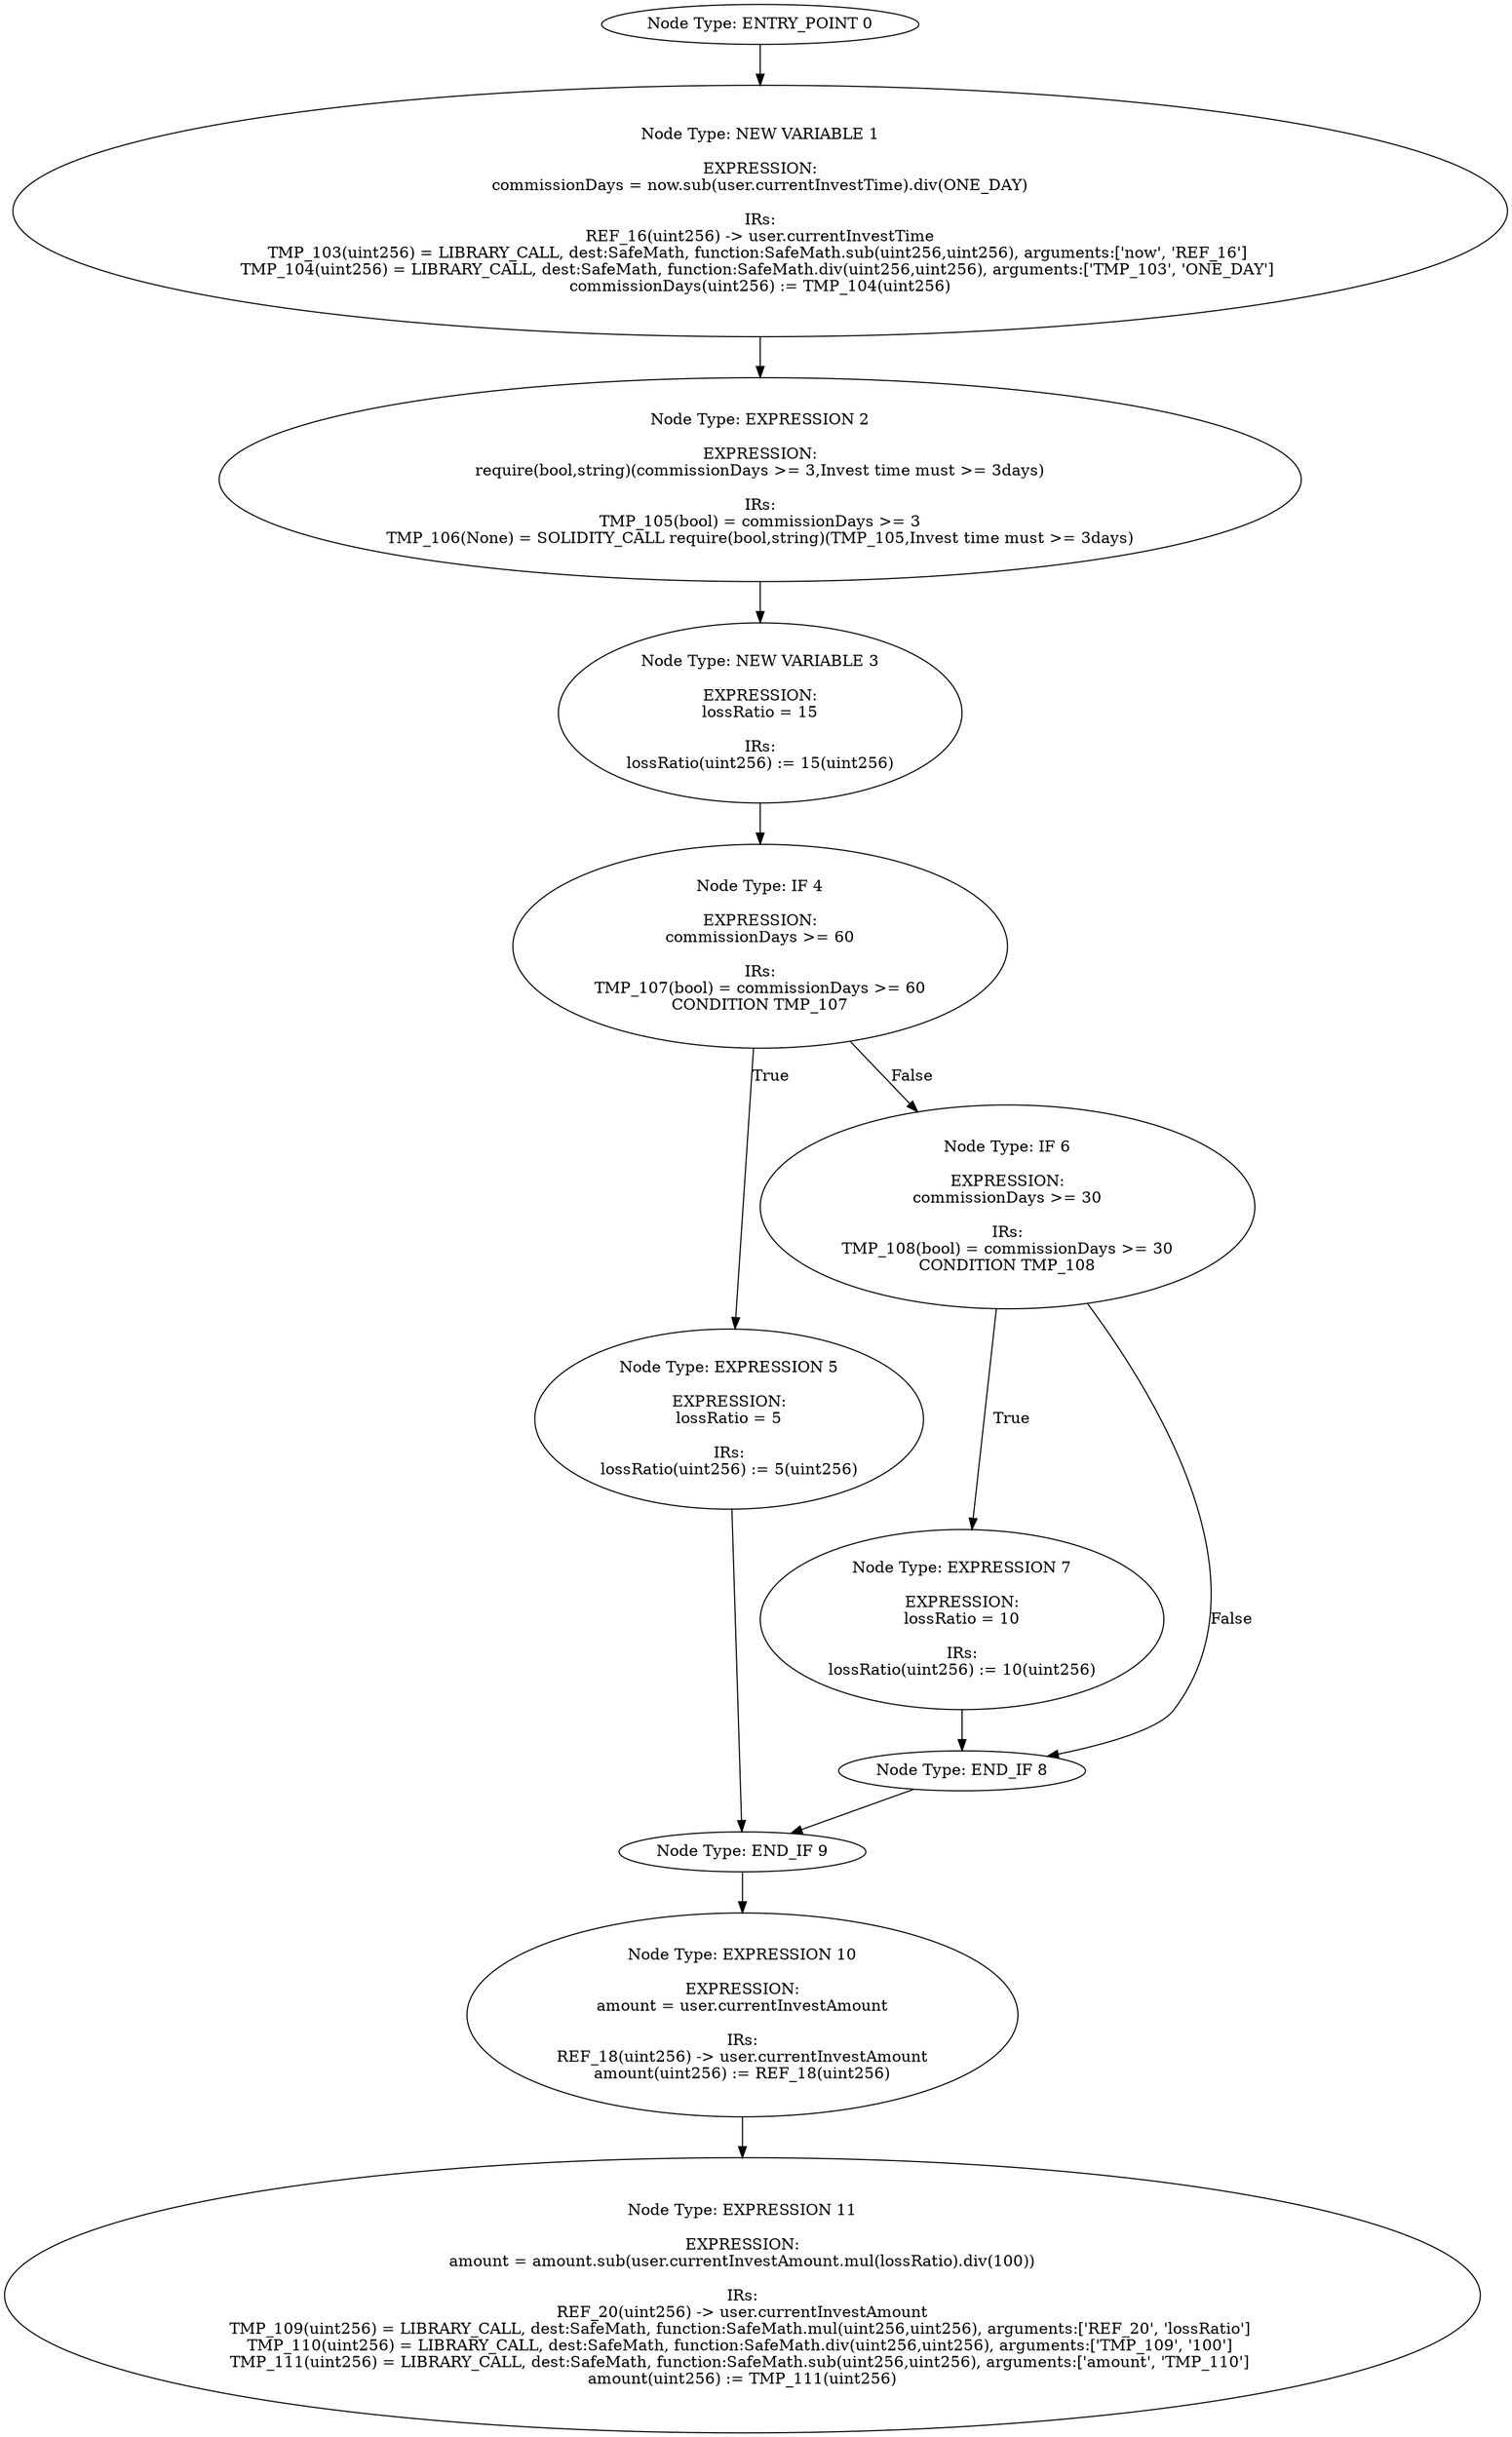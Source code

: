 digraph{
0[label="Node Type: ENTRY_POINT 0
"];
0->1;
1[label="Node Type: NEW VARIABLE 1

EXPRESSION:
commissionDays = now.sub(user.currentInvestTime).div(ONE_DAY)

IRs:
REF_16(uint256) -> user.currentInvestTime
TMP_103(uint256) = LIBRARY_CALL, dest:SafeMath, function:SafeMath.sub(uint256,uint256), arguments:['now', 'REF_16'] 
TMP_104(uint256) = LIBRARY_CALL, dest:SafeMath, function:SafeMath.div(uint256,uint256), arguments:['TMP_103', 'ONE_DAY'] 
commissionDays(uint256) := TMP_104(uint256)"];
1->2;
2[label="Node Type: EXPRESSION 2

EXPRESSION:
require(bool,string)(commissionDays >= 3,Invest time must >= 3days)

IRs:
TMP_105(bool) = commissionDays >= 3
TMP_106(None) = SOLIDITY_CALL require(bool,string)(TMP_105,Invest time must >= 3days)"];
2->3;
3[label="Node Type: NEW VARIABLE 3

EXPRESSION:
lossRatio = 15

IRs:
lossRatio(uint256) := 15(uint256)"];
3->4;
4[label="Node Type: IF 4

EXPRESSION:
commissionDays >= 60

IRs:
TMP_107(bool) = commissionDays >= 60
CONDITION TMP_107"];
4->5[label="True"];
4->6[label="False"];
5[label="Node Type: EXPRESSION 5

EXPRESSION:
lossRatio = 5

IRs:
lossRatio(uint256) := 5(uint256)"];
5->9;
6[label="Node Type: IF 6

EXPRESSION:
commissionDays >= 30

IRs:
TMP_108(bool) = commissionDays >= 30
CONDITION TMP_108"];
6->7[label="True"];
6->8[label="False"];
7[label="Node Type: EXPRESSION 7

EXPRESSION:
lossRatio = 10

IRs:
lossRatio(uint256) := 10(uint256)"];
7->8;
8[label="Node Type: END_IF 8
"];
8->9;
9[label="Node Type: END_IF 9
"];
9->10;
10[label="Node Type: EXPRESSION 10

EXPRESSION:
amount = user.currentInvestAmount

IRs:
REF_18(uint256) -> user.currentInvestAmount
amount(uint256) := REF_18(uint256)"];
10->11;
11[label="Node Type: EXPRESSION 11

EXPRESSION:
amount = amount.sub(user.currentInvestAmount.mul(lossRatio).div(100))

IRs:
REF_20(uint256) -> user.currentInvestAmount
TMP_109(uint256) = LIBRARY_CALL, dest:SafeMath, function:SafeMath.mul(uint256,uint256), arguments:['REF_20', 'lossRatio'] 
TMP_110(uint256) = LIBRARY_CALL, dest:SafeMath, function:SafeMath.div(uint256,uint256), arguments:['TMP_109', '100'] 
TMP_111(uint256) = LIBRARY_CALL, dest:SafeMath, function:SafeMath.sub(uint256,uint256), arguments:['amount', 'TMP_110'] 
amount(uint256) := TMP_111(uint256)"];
}
